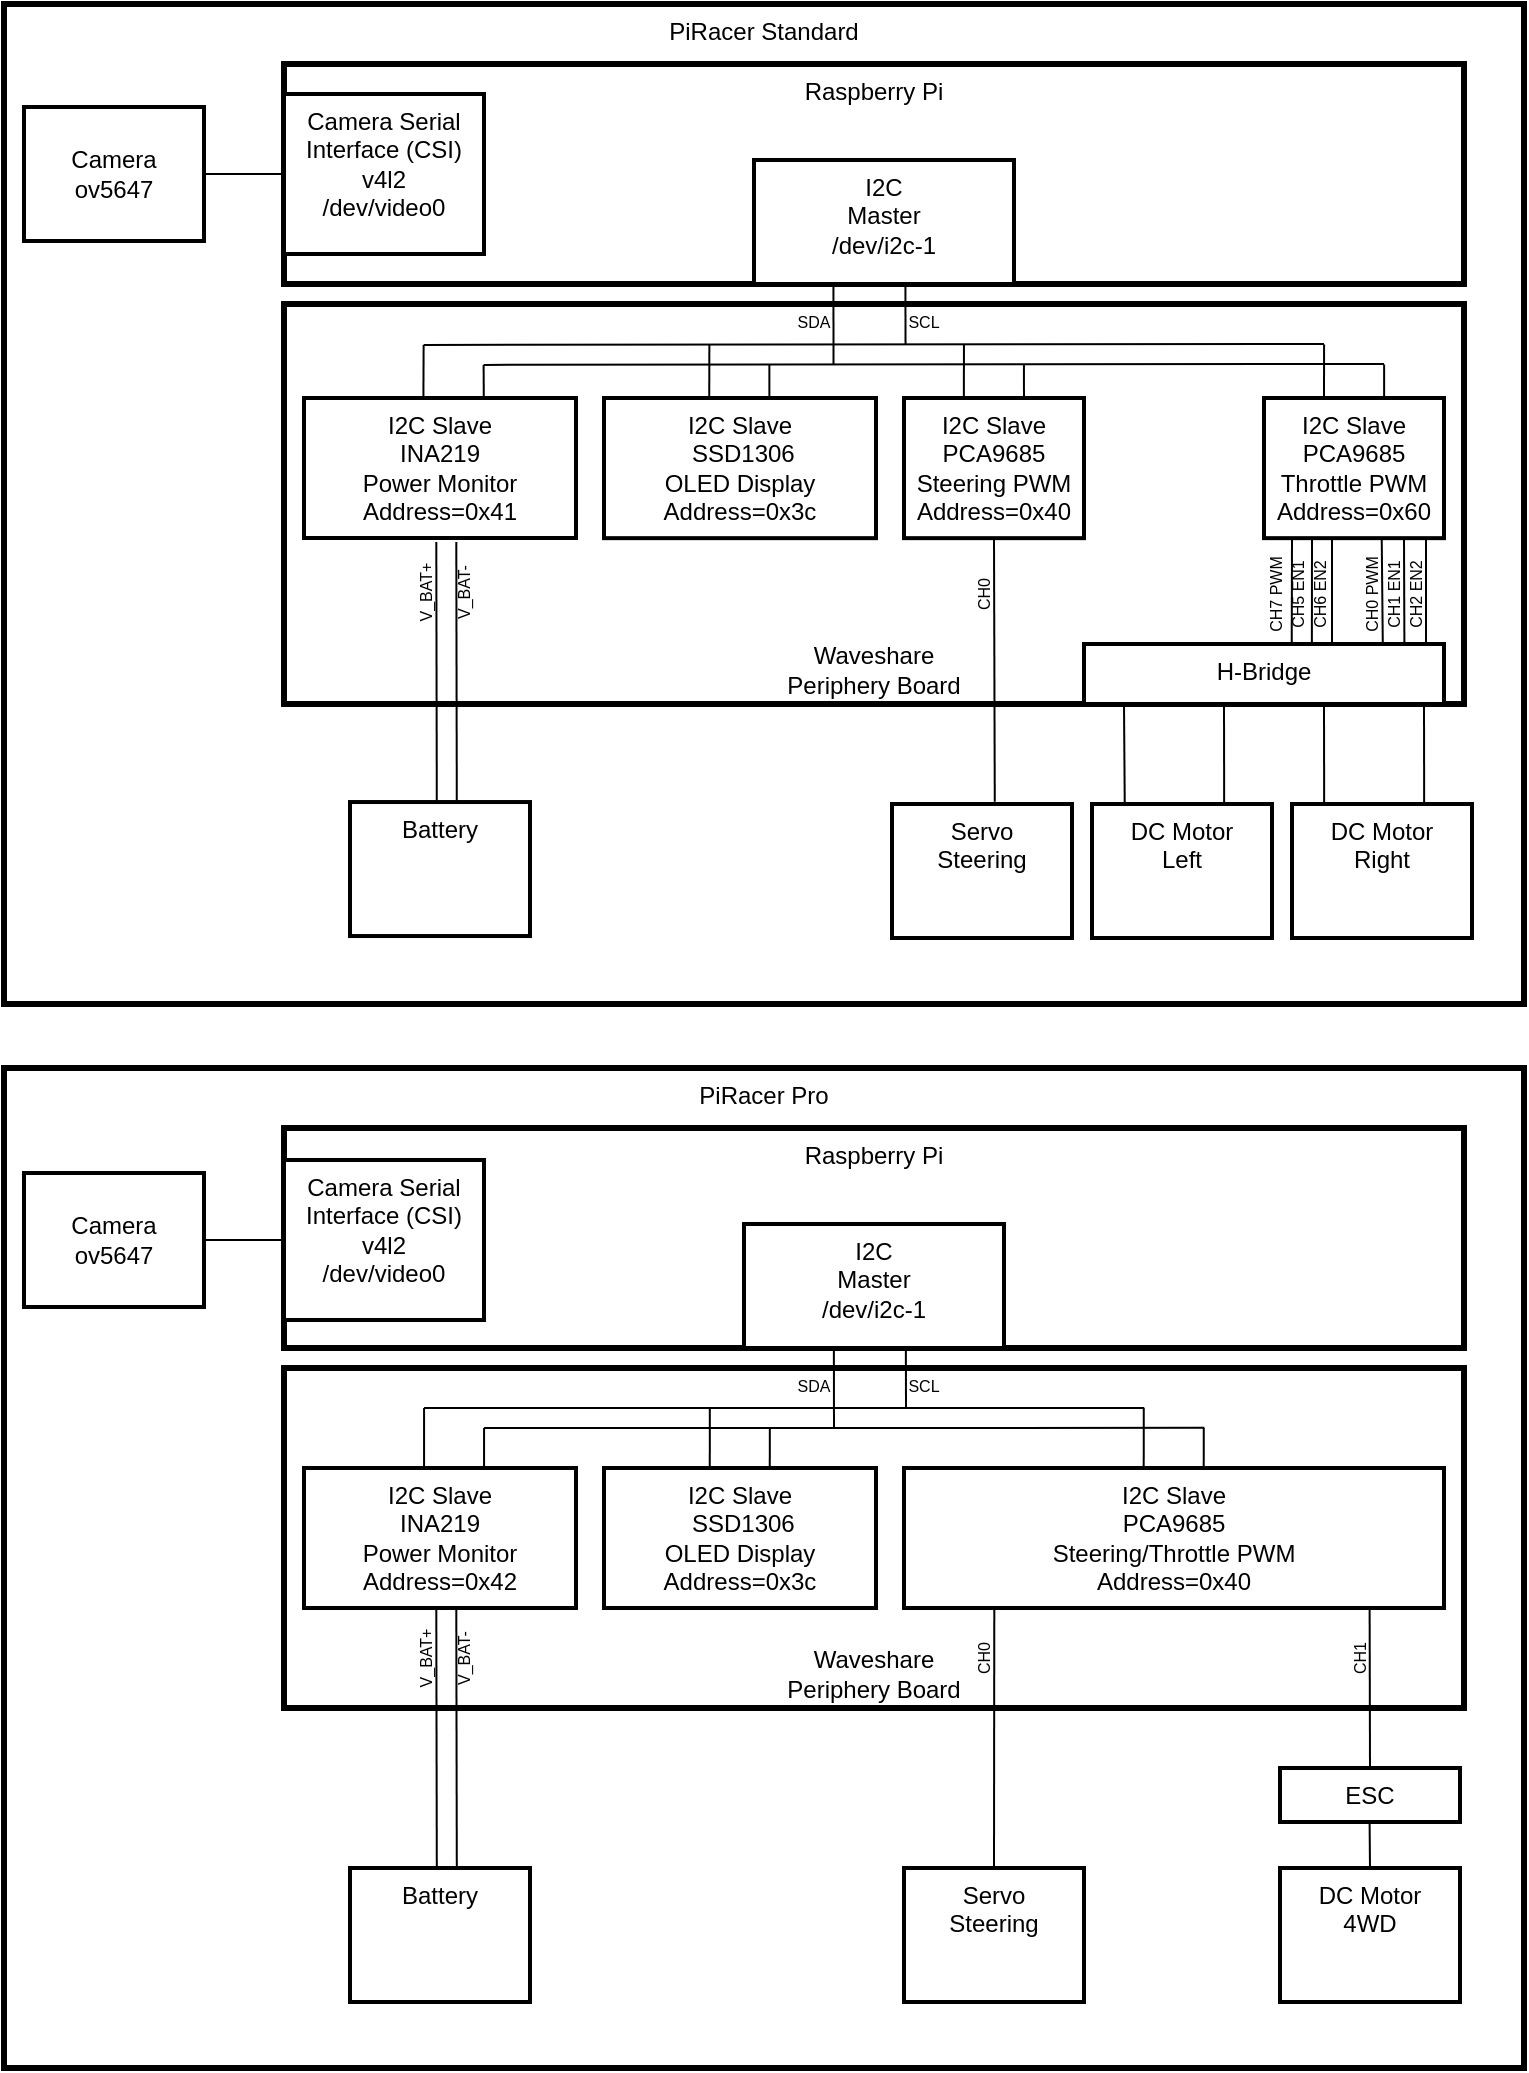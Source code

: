 <mxfile version="16.0.0" type="device"><diagram id="GWYbjWNRYB3kehM1jfUP" name="Page-1"><mxGraphModel dx="2946" dy="2351" grid="1" gridSize="10" guides="1" tooltips="1" connect="1" arrows="1" fold="1" page="1" pageScale="1" pageWidth="291" pageHeight="290" math="0" shadow="0"><root><mxCell id="0"/><mxCell id="1" parent="0"/><mxCell id="9ad_ok9FlJSnbSXlXZPq-1" value="PiRacer Standard" style="rounded=0;whiteSpace=wrap;html=1;verticalAlign=top;strokeWidth=3;" parent="1" vertex="1"><mxGeometry x="60" y="-560" width="760" height="500" as="geometry"/></mxCell><mxCell id="9ad_ok9FlJSnbSXlXZPq-2" value="Raspberry Pi" style="rounded=0;whiteSpace=wrap;html=1;verticalAlign=top;strokeWidth=3;" parent="1" vertex="1"><mxGeometry x="200" y="-530" width="590" height="110" as="geometry"/></mxCell><mxCell id="9ad_ok9FlJSnbSXlXZPq-3" value="Waveshare&lt;br&gt;Periphery Board" style="rounded=0;whiteSpace=wrap;html=1;verticalAlign=bottom;strokeWidth=3;" parent="1" vertex="1"><mxGeometry x="200" y="-410" width="590" height="200" as="geometry"/></mxCell><mxCell id="9ad_ok9FlJSnbSXlXZPq-5" value="I2C Slave&lt;br&gt;PCA9685&lt;br&gt;Steering PWM&lt;br&gt;Address=0x40" style="rounded=0;whiteSpace=wrap;html=1;verticalAlign=top;strokeWidth=2;" parent="1" vertex="1"><mxGeometry x="510" y="-363" width="90" height="70.079" as="geometry"/></mxCell><mxCell id="9ad_ok9FlJSnbSXlXZPq-6" value="I2C Slave&lt;br&gt;PCA9685&lt;br&gt;Throttle PWM&lt;br&gt;Address=0x60" style="rounded=0;whiteSpace=wrap;html=1;verticalAlign=top;strokeWidth=2;" parent="1" vertex="1"><mxGeometry x="690" y="-363" width="90" height="70.079" as="geometry"/></mxCell><mxCell id="9ad_ok9FlJSnbSXlXZPq-15" value="Servo&lt;br&gt;Steering" style="rounded=0;whiteSpace=wrap;html=1;verticalAlign=top;strokeWidth=2;" parent="1" vertex="1"><mxGeometry x="504" y="-160" width="90" height="67" as="geometry"/></mxCell><mxCell id="9ad_ok9FlJSnbSXlXZPq-16" value="DC Motor&lt;br&gt;Left" style="rounded=0;whiteSpace=wrap;html=1;verticalAlign=top;strokeWidth=2;" parent="1" vertex="1"><mxGeometry x="604" y="-160" width="90" height="67" as="geometry"/></mxCell><mxCell id="9ad_ok9FlJSnbSXlXZPq-17" value="DC Motor&lt;br&gt;Right" style="rounded=0;whiteSpace=wrap;html=1;verticalAlign=top;strokeWidth=2;" parent="1" vertex="1"><mxGeometry x="704" y="-160" width="90" height="67" as="geometry"/></mxCell><mxCell id="9ad_ok9FlJSnbSXlXZPq-18" value="" style="endArrow=none;html=1;rounded=0;entryX=0.5;entryY=1;entryDx=0;entryDy=0;exitX=0.571;exitY=-0.017;exitDx=0;exitDy=0;exitPerimeter=0;" parent="1" source="9ad_ok9FlJSnbSXlXZPq-15" target="9ad_ok9FlJSnbSXlXZPq-5" edge="1"><mxGeometry width="50" height="50" relative="1" as="geometry"><mxPoint x="550" y="-210" as="sourcePoint"/><mxPoint x="600" y="-260" as="targetPoint"/></mxGeometry></mxCell><mxCell id="9ad_ok9FlJSnbSXlXZPq-19" value="H-Bridge" style="rounded=0;whiteSpace=wrap;html=1;verticalAlign=top;strokeWidth=2;" parent="1" vertex="1"><mxGeometry x="600" y="-240" width="180" height="30" as="geometry"/></mxCell><mxCell id="9ad_ok9FlJSnbSXlXZPq-23" value="" style="endArrow=none;html=1;rounded=0;entryX=0.5;entryY=1;entryDx=0;entryDy=0;exitX=0.577;exitY=-0.001;exitDx=0;exitDy=0;exitPerimeter=0;" parent="1" source="9ad_ok9FlJSnbSXlXZPq-19" edge="1"><mxGeometry width="50" height="50" relative="1" as="geometry"><mxPoint x="704" y="-250" as="sourcePoint"/><mxPoint x="704" y="-293" as="targetPoint"/></mxGeometry></mxCell><mxCell id="9ad_ok9FlJSnbSXlXZPq-24" value="" style="endArrow=none;html=1;rounded=0;entryX=0.5;entryY=1;entryDx=0;entryDy=0;exitX=0.633;exitY=-0.006;exitDx=0;exitDy=0;exitPerimeter=0;" parent="1" source="9ad_ok9FlJSnbSXlXZPq-19" edge="1"><mxGeometry width="50" height="50" relative="1" as="geometry"><mxPoint x="714" y="-250" as="sourcePoint"/><mxPoint x="714" y="-293" as="targetPoint"/></mxGeometry></mxCell><mxCell id="9ad_ok9FlJSnbSXlXZPq-25" value="" style="endArrow=none;html=1;rounded=0;entryX=0.5;entryY=1;entryDx=0;entryDy=0;exitX=0.689;exitY=-0.001;exitDx=0;exitDy=0;exitPerimeter=0;" parent="1" source="9ad_ok9FlJSnbSXlXZPq-19" edge="1"><mxGeometry width="50" height="50" relative="1" as="geometry"><mxPoint x="724" y="-250" as="sourcePoint"/><mxPoint x="724" y="-293" as="targetPoint"/></mxGeometry></mxCell><mxCell id="9ad_ok9FlJSnbSXlXZPq-26" value="" style="endArrow=none;html=1;rounded=0;entryX=0.5;entryY=1;entryDx=0;entryDy=0;exitX=0.83;exitY=0.004;exitDx=0;exitDy=0;exitPerimeter=0;" parent="1" source="9ad_ok9FlJSnbSXlXZPq-19" edge="1"><mxGeometry width="50" height="50" relative="1" as="geometry"><mxPoint x="748.86" y="-250" as="sourcePoint"/><mxPoint x="748.86" y="-293" as="targetPoint"/></mxGeometry></mxCell><mxCell id="9ad_ok9FlJSnbSXlXZPq-27" value="" style="endArrow=none;html=1;rounded=0;entryX=0.5;entryY=1;entryDx=0;entryDy=0;exitX=0.89;exitY=-0.006;exitDx=0;exitDy=0;exitPerimeter=0;" parent="1" source="9ad_ok9FlJSnbSXlXZPq-19" edge="1"><mxGeometry width="50" height="50" relative="1" as="geometry"><mxPoint x="760" y="-250" as="sourcePoint"/><mxPoint x="760" y="-293" as="targetPoint"/></mxGeometry></mxCell><mxCell id="9ad_ok9FlJSnbSXlXZPq-28" value="" style="endArrow=none;html=1;rounded=0;entryX=0.5;entryY=1;entryDx=0;entryDy=0;" parent="1" edge="1"><mxGeometry width="50" height="50" relative="1" as="geometry"><mxPoint x="771" y="-240" as="sourcePoint"/><mxPoint x="771" y="-293" as="targetPoint"/></mxGeometry></mxCell><mxCell id="9ad_ok9FlJSnbSXlXZPq-29" value="" style="endArrow=none;html=1;rounded=0;entryX=0.5;entryY=1;entryDx=0;entryDy=0;exitX=0.182;exitY=0.009;exitDx=0;exitDy=0;exitPerimeter=0;" parent="1" source="9ad_ok9FlJSnbSXlXZPq-16" edge="1"><mxGeometry width="50" height="50" relative="1" as="geometry"><mxPoint x="620" y="-167" as="sourcePoint"/><mxPoint x="620" y="-210" as="targetPoint"/></mxGeometry></mxCell><mxCell id="9ad_ok9FlJSnbSXlXZPq-30" value="" style="endArrow=none;html=1;rounded=0;entryX=0.5;entryY=1;entryDx=0;entryDy=0;exitX=0.412;exitY=0.798;exitDx=0;exitDy=0;exitPerimeter=0;" parent="1" edge="1"><mxGeometry width="50" height="50" relative="1" as="geometry"><mxPoint x="670.08" y="-161" as="sourcePoint"/><mxPoint x="670" y="-210" as="targetPoint"/></mxGeometry></mxCell><mxCell id="9ad_ok9FlJSnbSXlXZPq-31" value="" style="endArrow=none;html=1;rounded=0;entryX=0.5;entryY=1;entryDx=0;entryDy=0;exitX=0.412;exitY=0.798;exitDx=0;exitDy=0;exitPerimeter=0;" parent="1" edge="1"><mxGeometry width="50" height="50" relative="1" as="geometry"><mxPoint x="720.08" y="-160" as="sourcePoint"/><mxPoint x="720" y="-209" as="targetPoint"/></mxGeometry></mxCell><mxCell id="9ad_ok9FlJSnbSXlXZPq-32" value="" style="endArrow=none;html=1;rounded=0;entryX=0.5;entryY=1;entryDx=0;entryDy=0;exitX=0.412;exitY=0.798;exitDx=0;exitDy=0;exitPerimeter=0;" parent="1" edge="1"><mxGeometry width="50" height="50" relative="1" as="geometry"><mxPoint x="770.08" y="-160" as="sourcePoint"/><mxPoint x="770" y="-209" as="targetPoint"/></mxGeometry></mxCell><mxCell id="9ad_ok9FlJSnbSXlXZPq-35" value="&lt;font style=&quot;font-size: 8px&quot;&gt;CH0&lt;/font&gt;" style="text;html=1;strokeColor=none;fillColor=none;align=center;verticalAlign=middle;whiteSpace=wrap;rounded=0;direction=west;rotation=270;" parent="1" vertex="1"><mxGeometry x="519" y="-280" width="60" height="30" as="geometry"/></mxCell><mxCell id="9ad_ok9FlJSnbSXlXZPq-36" value="&lt;font style=&quot;font-size: 8px&quot;&gt;CH0 PWM&lt;/font&gt;" style="text;html=1;strokeColor=none;fillColor=none;align=center;verticalAlign=middle;whiteSpace=wrap;rounded=0;direction=west;rotation=270;" parent="1" vertex="1"><mxGeometry x="713" y="-280" width="60" height="30" as="geometry"/></mxCell><mxCell id="9ad_ok9FlJSnbSXlXZPq-37" value="&lt;font style=&quot;font-size: 8px&quot;&gt;CH1 EN1&lt;/font&gt;" style="text;html=1;strokeColor=none;fillColor=none;align=center;verticalAlign=middle;whiteSpace=wrap;rounded=0;direction=west;rotation=270;" parent="1" vertex="1"><mxGeometry x="724" y="-280" width="60" height="30" as="geometry"/></mxCell><mxCell id="9ad_ok9FlJSnbSXlXZPq-38" value="&lt;font style=&quot;font-size: 8px&quot;&gt;CH2 EN2&lt;br&gt;&lt;/font&gt;" style="text;html=1;strokeColor=none;fillColor=none;align=center;verticalAlign=middle;whiteSpace=wrap;rounded=0;direction=west;rotation=270;" parent="1" vertex="1"><mxGeometry x="735" y="-280" width="60" height="30" as="geometry"/></mxCell><mxCell id="9ad_ok9FlJSnbSXlXZPq-46" value="&lt;font style=&quot;font-size: 8px&quot;&gt;CH7 PWM&lt;/font&gt;" style="text;html=1;strokeColor=none;fillColor=none;align=center;verticalAlign=middle;whiteSpace=wrap;rounded=0;direction=west;rotation=270;" parent="1" vertex="1"><mxGeometry x="665" y="-280" width="60" height="30" as="geometry"/></mxCell><mxCell id="9ad_ok9FlJSnbSXlXZPq-47" value="&lt;font style=&quot;font-size: 8px&quot;&gt;CH5 EN1&lt;/font&gt;" style="text;html=1;strokeColor=none;fillColor=none;align=center;verticalAlign=middle;whiteSpace=wrap;rounded=0;direction=west;rotation=270;" parent="1" vertex="1"><mxGeometry x="676" y="-280" width="60" height="30" as="geometry"/></mxCell><mxCell id="9ad_ok9FlJSnbSXlXZPq-48" value="&lt;font style=&quot;font-size: 8px&quot;&gt;CH6 EN2&lt;br&gt;&lt;/font&gt;" style="text;html=1;strokeColor=none;fillColor=none;align=center;verticalAlign=middle;whiteSpace=wrap;rounded=0;direction=west;rotation=270;" parent="1" vertex="1"><mxGeometry x="687" y="-280" width="60" height="30" as="geometry"/></mxCell><mxCell id="9ad_ok9FlJSnbSXlXZPq-49" value="PiRacer Pro" style="rounded=0;whiteSpace=wrap;html=1;verticalAlign=top;strokeWidth=3;" parent="1" vertex="1"><mxGeometry x="60" y="-28" width="760" height="500" as="geometry"/></mxCell><mxCell id="9ad_ok9FlJSnbSXlXZPq-50" value="Raspberry Pi" style="rounded=0;whiteSpace=wrap;html=1;verticalAlign=top;strokeWidth=3;" parent="1" vertex="1"><mxGeometry x="200" y="2" width="590" height="110" as="geometry"/></mxCell><mxCell id="9ad_ok9FlJSnbSXlXZPq-51" value="Waveshare&lt;br&gt;Periphery Board" style="rounded=0;whiteSpace=wrap;html=1;verticalAlign=bottom;strokeWidth=3;" parent="1" vertex="1"><mxGeometry x="200" y="122" width="590" height="170" as="geometry"/></mxCell><mxCell id="9ad_ok9FlJSnbSXlXZPq-52" value="I2C&lt;br&gt;Master&lt;br&gt;/dev/i2c-1" style="rounded=0;whiteSpace=wrap;html=1;strokeWidth=2;verticalAlign=top;" parent="1" vertex="1"><mxGeometry x="430" y="50" width="130" height="62" as="geometry"/></mxCell><mxCell id="9ad_ok9FlJSnbSXlXZPq-53" value="I2C Slave&lt;br&gt;PCA9685&lt;br&gt;Steering/Throttle PWM&lt;br&gt;Address=0x40" style="rounded=0;whiteSpace=wrap;html=1;verticalAlign=top;strokeWidth=2;" parent="1" vertex="1"><mxGeometry x="510" y="172" width="270" height="70" as="geometry"/></mxCell><mxCell id="9ad_ok9FlJSnbSXlXZPq-55" value="" style="endArrow=none;html=1;rounded=0;entryX=0.527;entryY=0.996;entryDx=0;entryDy=0;entryPerimeter=0;" parent="1" target="9ad_ok9FlJSnbSXlXZPq-50" edge="1"><mxGeometry width="50" height="50" relative="1" as="geometry"><mxPoint x="511" y="142" as="sourcePoint"/><mxPoint x="511.08" y="114.95" as="targetPoint"/></mxGeometry></mxCell><mxCell id="9ad_ok9FlJSnbSXlXZPq-56" value="" style="endArrow=none;html=1;rounded=0;entryX=0.466;entryY=0.996;entryDx=0;entryDy=0;entryPerimeter=0;" parent="1" target="9ad_ok9FlJSnbSXlXZPq-50" edge="1"><mxGeometry width="50" height="50" relative="1" as="geometry"><mxPoint x="475" y="152" as="sourcePoint"/><mxPoint x="475" y="114" as="targetPoint"/></mxGeometry></mxCell><mxCell id="9ad_ok9FlJSnbSXlXZPq-63" value="Servo&lt;br&gt;Steering" style="rounded=0;whiteSpace=wrap;html=1;verticalAlign=top;strokeWidth=2;" parent="1" vertex="1"><mxGeometry x="510" y="372" width="90" height="67" as="geometry"/></mxCell><mxCell id="9ad_ok9FlJSnbSXlXZPq-64" value="DC Motor&lt;br&gt;4WD" style="rounded=0;whiteSpace=wrap;html=1;verticalAlign=top;strokeWidth=2;" parent="1" vertex="1"><mxGeometry x="698" y="372" width="90" height="67" as="geometry"/></mxCell><mxCell id="9ad_ok9FlJSnbSXlXZPq-66" value="" style="endArrow=none;html=1;rounded=0;entryX=0.083;entryY=0.295;entryDx=0;entryDy=0;exitX=0.5;exitY=0;exitDx=0;exitDy=0;entryPerimeter=0;" parent="1" source="9ad_ok9FlJSnbSXlXZPq-63" target="9ad_ok9FlJSnbSXlXZPq-80" edge="1"><mxGeometry width="50" height="50" relative="1" as="geometry"><mxPoint x="550" y="322" as="sourcePoint"/><mxPoint x="600" y="272" as="targetPoint"/></mxGeometry></mxCell><mxCell id="9ad_ok9FlJSnbSXlXZPq-78" value="&lt;font style=&quot;font-size: 8px&quot;&gt;SDA&lt;/font&gt;" style="text;html=1;strokeColor=none;fillColor=none;align=center;verticalAlign=middle;whiteSpace=wrap;rounded=0;" parent="1" vertex="1"><mxGeometry x="435" y="117.5" width="60" height="25" as="geometry"/></mxCell><mxCell id="9ad_ok9FlJSnbSXlXZPq-79" value="&lt;font style=&quot;font-size: 8px&quot;&gt;SCL&lt;/font&gt;" style="text;html=1;strokeColor=none;fillColor=none;align=center;verticalAlign=middle;whiteSpace=wrap;rounded=0;" parent="1" vertex="1"><mxGeometry x="490" y="115" width="60" height="30" as="geometry"/></mxCell><mxCell id="9ad_ok9FlJSnbSXlXZPq-80" value="&lt;font style=&quot;font-size: 8px&quot;&gt;CH0&lt;/font&gt;" style="text;html=1;strokeColor=none;fillColor=none;align=center;verticalAlign=middle;whiteSpace=wrap;rounded=0;direction=west;rotation=270;" parent="1" vertex="1"><mxGeometry x="519" y="252" width="60" height="30" as="geometry"/></mxCell><mxCell id="9ad_ok9FlJSnbSXlXZPq-87" style="edgeStyle=orthogonalEdgeStyle;rounded=0;orthogonalLoop=1;jettySize=auto;html=1;exitX=0.5;exitY=1;exitDx=0;exitDy=0;fontSize=8;" parent="1" source="9ad_ok9FlJSnbSXlXZPq-51" target="9ad_ok9FlJSnbSXlXZPq-51" edge="1"><mxGeometry relative="1" as="geometry"/></mxCell><mxCell id="9ad_ok9FlJSnbSXlXZPq-88" value="ESC" style="rounded=0;whiteSpace=wrap;html=1;verticalAlign=top;strokeWidth=2;" parent="1" vertex="1"><mxGeometry x="698" y="322" width="90" height="27" as="geometry"/></mxCell><mxCell id="9ad_ok9FlJSnbSXlXZPq-89" value="" style="endArrow=none;html=1;rounded=0;entryX=0.083;entryY=0.295;entryDx=0;entryDy=0;entryPerimeter=0;" parent="1" edge="1"><mxGeometry width="50" height="50" relative="1" as="geometry"><mxPoint x="743" y="322" as="sourcePoint"/><mxPoint x="742.81" y="242.0" as="targetPoint"/></mxGeometry></mxCell><mxCell id="9ad_ok9FlJSnbSXlXZPq-90" value="&lt;font style=&quot;font-size: 8px&quot;&gt;CH1&lt;/font&gt;" style="text;html=1;strokeColor=none;fillColor=none;align=center;verticalAlign=middle;whiteSpace=wrap;rounded=0;direction=west;rotation=270;" parent="1" vertex="1"><mxGeometry x="707" y="252" width="60" height="30" as="geometry"/></mxCell><mxCell id="9ad_ok9FlJSnbSXlXZPq-91" value="" style="endArrow=none;html=1;rounded=0;entryX=0.5;entryY=1;entryDx=0;entryDy=0;" parent="1" edge="1"><mxGeometry width="50" height="50" relative="1" as="geometry"><mxPoint x="743" y="372" as="sourcePoint"/><mxPoint x="742.8" y="349" as="targetPoint"/></mxGeometry></mxCell><mxCell id="mwYMpRsTjJLiETItXo4I-1" value="I2C Slave&lt;br&gt;INA219&lt;br&gt;Power Monitor&lt;br&gt;Address=0x42" style="rounded=0;whiteSpace=wrap;html=1;verticalAlign=top;strokeWidth=2;" vertex="1" parent="1"><mxGeometry x="210" y="172" width="136" height="70" as="geometry"/></mxCell><mxCell id="mwYMpRsTjJLiETItXo4I-2" value="I2C Slave&lt;br&gt;&amp;nbsp;SSD1306&lt;br&gt;OLED Display&lt;br&gt;Address=0x3c" style="rounded=0;whiteSpace=wrap;html=1;verticalAlign=top;strokeWidth=2;" vertex="1" parent="1"><mxGeometry x="360" y="172" width="136" height="70" as="geometry"/></mxCell><mxCell id="mwYMpRsTjJLiETItXo4I-3" value="Battery" style="rounded=0;whiteSpace=wrap;html=1;verticalAlign=top;strokeWidth=2;" vertex="1" parent="1"><mxGeometry x="233" y="372" width="90" height="67" as="geometry"/></mxCell><mxCell id="mwYMpRsTjJLiETItXo4I-4" value="" style="endArrow=none;html=1;rounded=0;entryX=0.083;entryY=0.295;entryDx=0;entryDy=0;exitX=0.622;exitY=0.8;exitDx=0;exitDy=0;exitPerimeter=0;entryPerimeter=0;" edge="1" parent="1"><mxGeometry width="50" height="50" relative="1" as="geometry"><mxPoint x="276.4" y="372" as="sourcePoint"/><mxPoint x="276.15" y="241.98" as="targetPoint"/></mxGeometry></mxCell><mxCell id="mwYMpRsTjJLiETItXo4I-5" value="" style="endArrow=none;html=1;rounded=0;entryX=0.083;entryY=0.295;entryDx=0;entryDy=0;exitX=0.622;exitY=0.8;exitDx=0;exitDy=0;exitPerimeter=0;entryPerimeter=0;" edge="1" parent="1"><mxGeometry width="50" height="50" relative="1" as="geometry"><mxPoint x="286.4" y="372" as="sourcePoint"/><mxPoint x="286.15" y="241.98" as="targetPoint"/></mxGeometry></mxCell><mxCell id="mwYMpRsTjJLiETItXo4I-6" value="" style="endArrow=none;html=1;rounded=0;exitX=0.138;exitY=0.1;exitDx=0;exitDy=0;exitPerimeter=0;entryX=0.729;entryY=0.118;entryDx=0;entryDy=0;entryPerimeter=0;" edge="1" parent="1" target="9ad_ok9FlJSnbSXlXZPq-51"><mxGeometry width="50" height="50" relative="1" as="geometry"><mxPoint x="270.04" y="142" as="sourcePoint"/><mxPoint x="450.13" y="142" as="targetPoint"/></mxGeometry></mxCell><mxCell id="mwYMpRsTjJLiETItXo4I-7" value="" style="endArrow=none;html=1;rounded=0;entryX=0.78;entryY=0.176;entryDx=0;entryDy=0;entryPerimeter=0;" edge="1" parent="1" target="9ad_ok9FlJSnbSXlXZPq-51"><mxGeometry width="50" height="50" relative="1" as="geometry"><mxPoint x="300.02" y="152" as="sourcePoint"/><mxPoint x="480" y="152" as="targetPoint"/></mxGeometry></mxCell><mxCell id="mwYMpRsTjJLiETItXo4I-8" value="" style="endArrow=none;html=1;rounded=0;entryX=0.138;entryY=0.1;entryDx=0;entryDy=0;entryPerimeter=0;" edge="1" parent="1"><mxGeometry width="50" height="50" relative="1" as="geometry"><mxPoint x="270.02" y="172" as="sourcePoint"/><mxPoint x="270.04" y="142" as="targetPoint"/></mxGeometry></mxCell><mxCell id="mwYMpRsTjJLiETItXo4I-9" value="" style="endArrow=none;html=1;rounded=0;entryX=0.138;entryY=0.1;entryDx=0;entryDy=0;entryPerimeter=0;" edge="1" parent="1"><mxGeometry width="50" height="50" relative="1" as="geometry"><mxPoint x="300.02" y="172" as="sourcePoint"/><mxPoint x="300.04" y="152" as="targetPoint"/></mxGeometry></mxCell><mxCell id="mwYMpRsTjJLiETItXo4I-10" value="" style="endArrow=none;html=1;rounded=0;entryX=0.138;entryY=0.1;entryDx=0;entryDy=0;entryPerimeter=0;" edge="1" parent="1"><mxGeometry width="50" height="50" relative="1" as="geometry"><mxPoint x="412.89" y="172" as="sourcePoint"/><mxPoint x="412.91" y="142" as="targetPoint"/></mxGeometry></mxCell><mxCell id="mwYMpRsTjJLiETItXo4I-11" value="" style="endArrow=none;html=1;rounded=0;entryX=0.138;entryY=0.1;entryDx=0;entryDy=0;entryPerimeter=0;" edge="1" parent="1"><mxGeometry width="50" height="50" relative="1" as="geometry"><mxPoint x="442.89" y="172" as="sourcePoint"/><mxPoint x="442.91" y="152" as="targetPoint"/></mxGeometry></mxCell><mxCell id="mwYMpRsTjJLiETItXo4I-12" value="" style="endArrow=none;html=1;rounded=0;entryX=0.138;entryY=0.1;entryDx=0;entryDy=0;entryPerimeter=0;" edge="1" parent="1"><mxGeometry width="50" height="50" relative="1" as="geometry"><mxPoint x="629.86" y="172" as="sourcePoint"/><mxPoint x="629.88" y="142" as="targetPoint"/></mxGeometry></mxCell><mxCell id="mwYMpRsTjJLiETItXo4I-13" value="" style="endArrow=none;html=1;rounded=0;entryX=0.138;entryY=0.1;entryDx=0;entryDy=0;entryPerimeter=0;" edge="1" parent="1"><mxGeometry width="50" height="50" relative="1" as="geometry"><mxPoint x="659.86" y="172" as="sourcePoint"/><mxPoint x="659.88" y="152" as="targetPoint"/></mxGeometry></mxCell><mxCell id="mwYMpRsTjJLiETItXo4I-15" value="Camera Serial Interface (CSI)&lt;br&gt;v4l2&lt;br&gt;/dev/video0" style="rounded=0;whiteSpace=wrap;html=1;strokeWidth=2;verticalAlign=top;" vertex="1" parent="1"><mxGeometry x="200" y="18" width="100" height="80" as="geometry"/></mxCell><mxCell id="mwYMpRsTjJLiETItXo4I-17" value="&lt;font style=&quot;font-size: 8px&quot;&gt;V_BAT+&lt;/font&gt;" style="text;html=1;strokeColor=none;fillColor=none;align=center;verticalAlign=middle;whiteSpace=wrap;rounded=0;direction=west;rotation=270;" vertex="1" parent="1"><mxGeometry x="240" y="252" width="60" height="30" as="geometry"/></mxCell><mxCell id="mwYMpRsTjJLiETItXo4I-18" value="&lt;font style=&quot;font-size: 8px&quot;&gt;V_BAT-&lt;/font&gt;" style="text;html=1;strokeColor=none;fillColor=none;align=center;verticalAlign=middle;whiteSpace=wrap;rounded=0;direction=west;rotation=270;" vertex="1" parent="1"><mxGeometry x="259" y="252" width="60" height="30" as="geometry"/></mxCell><mxCell id="mwYMpRsTjJLiETItXo4I-20" style="edgeStyle=orthogonalEdgeStyle;rounded=0;orthogonalLoop=1;jettySize=auto;html=1;entryX=0;entryY=0.5;entryDx=0;entryDy=0;endArrow=none;endFill=0;" edge="1" parent="1" source="mwYMpRsTjJLiETItXo4I-19" target="mwYMpRsTjJLiETItXo4I-15"><mxGeometry relative="1" as="geometry"/></mxCell><mxCell id="mwYMpRsTjJLiETItXo4I-19" value="Camera&lt;br&gt;ov5647" style="rounded=0;whiteSpace=wrap;html=1;verticalAlign=middle;strokeWidth=2;" vertex="1" parent="1"><mxGeometry x="70" y="24.5" width="90" height="67" as="geometry"/></mxCell><mxCell id="mwYMpRsTjJLiETItXo4I-21" value="I2C&lt;br&gt;Master&lt;br&gt;/dev/i2c-1" style="rounded=0;whiteSpace=wrap;html=1;strokeWidth=2;verticalAlign=top;" vertex="1" parent="1"><mxGeometry x="435" y="-482" width="130" height="62" as="geometry"/></mxCell><mxCell id="mwYMpRsTjJLiETItXo4I-22" value="Camera Serial Interface (CSI)&lt;br&gt;v4l2&lt;br&gt;/dev/video0" style="rounded=0;whiteSpace=wrap;html=1;strokeWidth=2;verticalAlign=top;" vertex="1" parent="1"><mxGeometry x="200" y="-515" width="100" height="80" as="geometry"/></mxCell><mxCell id="mwYMpRsTjJLiETItXo4I-23" style="edgeStyle=orthogonalEdgeStyle;rounded=0;orthogonalLoop=1;jettySize=auto;html=1;entryX=0;entryY=0.5;entryDx=0;entryDy=0;endArrow=none;endFill=0;" edge="1" parent="1" source="mwYMpRsTjJLiETItXo4I-24" target="mwYMpRsTjJLiETItXo4I-22"><mxGeometry relative="1" as="geometry"/></mxCell><mxCell id="mwYMpRsTjJLiETItXo4I-24" value="Camera&lt;br&gt;ov5647" style="rounded=0;whiteSpace=wrap;html=1;verticalAlign=middle;strokeWidth=2;" vertex="1" parent="1"><mxGeometry x="70" y="-508.5" width="90" height="67" as="geometry"/></mxCell><mxCell id="mwYMpRsTjJLiETItXo4I-25" value="I2C Slave&lt;br&gt;INA219&lt;br&gt;Power Monitor&lt;br&gt;Address=0x41" style="rounded=0;whiteSpace=wrap;html=1;verticalAlign=top;strokeWidth=2;" vertex="1" parent="1"><mxGeometry x="210" y="-363" width="136" height="70" as="geometry"/></mxCell><mxCell id="mwYMpRsTjJLiETItXo4I-26" value="I2C Slave&lt;br&gt;&amp;nbsp;SSD1306&lt;br&gt;OLED Display&lt;br&gt;Address=0x3c" style="rounded=0;whiteSpace=wrap;html=1;verticalAlign=top;strokeWidth=2;" vertex="1" parent="1"><mxGeometry x="360" y="-363" width="136" height="70.079" as="geometry"/></mxCell><mxCell id="mwYMpRsTjJLiETItXo4I-27" value="Battery" style="rounded=0;whiteSpace=wrap;html=1;verticalAlign=top;strokeWidth=2;" vertex="1" parent="1"><mxGeometry x="233" y="-160.98" width="90" height="67" as="geometry"/></mxCell><mxCell id="mwYMpRsTjJLiETItXo4I-28" value="" style="endArrow=none;html=1;rounded=0;entryX=0.083;entryY=0.295;entryDx=0;entryDy=0;exitX=0.622;exitY=0.8;exitDx=0;exitDy=0;exitPerimeter=0;entryPerimeter=0;" edge="1" parent="1"><mxGeometry width="50" height="50" relative="1" as="geometry"><mxPoint x="276.4" y="-160.98" as="sourcePoint"/><mxPoint x="276.15" y="-291.0" as="targetPoint"/></mxGeometry></mxCell><mxCell id="mwYMpRsTjJLiETItXo4I-29" value="" style="endArrow=none;html=1;rounded=0;entryX=0.083;entryY=0.295;entryDx=0;entryDy=0;exitX=0.622;exitY=0.8;exitDx=0;exitDy=0;exitPerimeter=0;entryPerimeter=0;" edge="1" parent="1"><mxGeometry width="50" height="50" relative="1" as="geometry"><mxPoint x="286.4" y="-160.98" as="sourcePoint"/><mxPoint x="286.15" y="-291.0" as="targetPoint"/></mxGeometry></mxCell><mxCell id="mwYMpRsTjJLiETItXo4I-30" value="&lt;font style=&quot;font-size: 8px&quot;&gt;V_BAT+&lt;/font&gt;" style="text;html=1;strokeColor=none;fillColor=none;align=center;verticalAlign=middle;whiteSpace=wrap;rounded=0;direction=west;rotation=270;" vertex="1" parent="1"><mxGeometry x="240" y="-280.98" width="60" height="30" as="geometry"/></mxCell><mxCell id="mwYMpRsTjJLiETItXo4I-31" value="&lt;font style=&quot;font-size: 8px&quot;&gt;V_BAT-&lt;/font&gt;" style="text;html=1;strokeColor=none;fillColor=none;align=center;verticalAlign=middle;whiteSpace=wrap;rounded=0;direction=west;rotation=270;" vertex="1" parent="1"><mxGeometry x="259" y="-280.98" width="60" height="30" as="geometry"/></mxCell><mxCell id="mwYMpRsTjJLiETItXo4I-32" value="" style="endArrow=none;html=1;rounded=0;entryX=0.527;entryY=0.996;entryDx=0;entryDy=0;entryPerimeter=0;" edge="1" parent="1"><mxGeometry width="50" height="50" relative="1" as="geometry"><mxPoint x="510.77" y="-389.56" as="sourcePoint"/><mxPoint x="510.7" y="-420.0" as="targetPoint"/></mxGeometry></mxCell><mxCell id="mwYMpRsTjJLiETItXo4I-33" value="" style="endArrow=none;html=1;rounded=0;entryX=0.466;entryY=0.996;entryDx=0;entryDy=0;entryPerimeter=0;" edge="1" parent="1"><mxGeometry width="50" height="50" relative="1" as="geometry"><mxPoint x="474.77" y="-379.56" as="sourcePoint"/><mxPoint x="474.71" y="-420.0" as="targetPoint"/></mxGeometry></mxCell><mxCell id="mwYMpRsTjJLiETItXo4I-34" value="&lt;font style=&quot;font-size: 8px&quot;&gt;SDA&lt;/font&gt;" style="text;html=1;strokeColor=none;fillColor=none;align=center;verticalAlign=middle;whiteSpace=wrap;rounded=0;" vertex="1" parent="1"><mxGeometry x="434.77" y="-414.06" width="60" height="25" as="geometry"/></mxCell><mxCell id="mwYMpRsTjJLiETItXo4I-35" value="&lt;font style=&quot;font-size: 8px&quot;&gt;SCL&lt;/font&gt;" style="text;html=1;strokeColor=none;fillColor=none;align=center;verticalAlign=middle;whiteSpace=wrap;rounded=0;" vertex="1" parent="1"><mxGeometry x="489.77" y="-416.56" width="60" height="30" as="geometry"/></mxCell><mxCell id="mwYMpRsTjJLiETItXo4I-36" value="" style="endArrow=none;html=1;rounded=0;exitX=0.138;exitY=0.1;exitDx=0;exitDy=0;exitPerimeter=0;" edge="1" parent="1"><mxGeometry width="50" height="50" relative="1" as="geometry"><mxPoint x="269.81" y="-389.56" as="sourcePoint"/><mxPoint x="720" y="-390" as="targetPoint"/></mxGeometry></mxCell><mxCell id="mwYMpRsTjJLiETItXo4I-37" value="" style="endArrow=none;html=1;rounded=0;" edge="1" parent="1"><mxGeometry width="50" height="50" relative="1" as="geometry"><mxPoint x="299.79" y="-379.56" as="sourcePoint"/><mxPoint x="750" y="-380" as="targetPoint"/></mxGeometry></mxCell><mxCell id="mwYMpRsTjJLiETItXo4I-38" value="" style="endArrow=none;html=1;rounded=0;entryX=0.138;entryY=0.1;entryDx=0;entryDy=0;entryPerimeter=0;exitX=0.439;exitY=0.008;exitDx=0;exitDy=0;exitPerimeter=0;" edge="1" parent="1" source="mwYMpRsTjJLiETItXo4I-25"><mxGeometry width="50" height="50" relative="1" as="geometry"><mxPoint x="270" y="-360" as="sourcePoint"/><mxPoint x="269.81" y="-389.56" as="targetPoint"/></mxGeometry></mxCell><mxCell id="mwYMpRsTjJLiETItXo4I-39" value="" style="endArrow=none;html=1;rounded=0;entryX=0.138;entryY=0.1;entryDx=0;entryDy=0;entryPerimeter=0;exitX=0.661;exitY=0.006;exitDx=0;exitDy=0;exitPerimeter=0;" edge="1" parent="1" source="mwYMpRsTjJLiETItXo4I-25"><mxGeometry width="50" height="50" relative="1" as="geometry"><mxPoint x="299.79" y="-359.56" as="sourcePoint"/><mxPoint x="299.81" y="-379.56" as="targetPoint"/></mxGeometry></mxCell><mxCell id="mwYMpRsTjJLiETItXo4I-40" value="" style="endArrow=none;html=1;rounded=0;entryX=0.138;entryY=0.1;entryDx=0;entryDy=0;entryPerimeter=0;exitX=0.387;exitY=0;exitDx=0;exitDy=0;exitPerimeter=0;" edge="1" parent="1" source="mwYMpRsTjJLiETItXo4I-26"><mxGeometry width="50" height="50" relative="1" as="geometry"><mxPoint x="412.66" y="-359.56" as="sourcePoint"/><mxPoint x="412.68" y="-389.56" as="targetPoint"/></mxGeometry></mxCell><mxCell id="mwYMpRsTjJLiETItXo4I-41" value="" style="endArrow=none;html=1;rounded=0;entryX=0.138;entryY=0.1;entryDx=0;entryDy=0;entryPerimeter=0;exitX=0.608;exitY=0.003;exitDx=0;exitDy=0;exitPerimeter=0;" edge="1" parent="1" source="mwYMpRsTjJLiETItXo4I-26"><mxGeometry width="50" height="50" relative="1" as="geometry"><mxPoint x="442.66" y="-359.56" as="sourcePoint"/><mxPoint x="442.68" y="-379.56" as="targetPoint"/></mxGeometry></mxCell><mxCell id="mwYMpRsTjJLiETItXo4I-44" value="" style="endArrow=none;html=1;rounded=0;entryX=0.138;entryY=0.1;entryDx=0;entryDy=0;entryPerimeter=0;exitX=0.387;exitY=0;exitDx=0;exitDy=0;exitPerimeter=0;" edge="1" parent="1"><mxGeometry width="50" height="50" relative="1" as="geometry"><mxPoint x="539.932" y="-363.21" as="sourcePoint"/><mxPoint x="539.98" y="-389.77" as="targetPoint"/></mxGeometry></mxCell><mxCell id="mwYMpRsTjJLiETItXo4I-45" value="" style="endArrow=none;html=1;rounded=0;entryX=0.138;entryY=0.1;entryDx=0;entryDy=0;entryPerimeter=0;exitX=0.608;exitY=0.003;exitDx=0;exitDy=0;exitPerimeter=0;" edge="1" parent="1"><mxGeometry width="50" height="50" relative="1" as="geometry"><mxPoint x="569.988" y="-363.0" as="sourcePoint"/><mxPoint x="569.98" y="-379.77" as="targetPoint"/></mxGeometry></mxCell><mxCell id="mwYMpRsTjJLiETItXo4I-46" value="" style="endArrow=none;html=1;rounded=0;entryX=0.138;entryY=0.1;entryDx=0;entryDy=0;entryPerimeter=0;exitX=0.387;exitY=0;exitDx=0;exitDy=0;exitPerimeter=0;" edge="1" parent="1"><mxGeometry width="50" height="50" relative="1" as="geometry"><mxPoint x="720.002" y="-363.21" as="sourcePoint"/><mxPoint x="720.05" y="-389.77" as="targetPoint"/></mxGeometry></mxCell><mxCell id="mwYMpRsTjJLiETItXo4I-47" value="" style="endArrow=none;html=1;rounded=0;entryX=0.138;entryY=0.1;entryDx=0;entryDy=0;entryPerimeter=0;exitX=0.608;exitY=0.003;exitDx=0;exitDy=0;exitPerimeter=0;" edge="1" parent="1"><mxGeometry width="50" height="50" relative="1" as="geometry"><mxPoint x="750.058" y="-363.0" as="sourcePoint"/><mxPoint x="750.05" y="-379.77" as="targetPoint"/></mxGeometry></mxCell></root></mxGraphModel></diagram></mxfile>